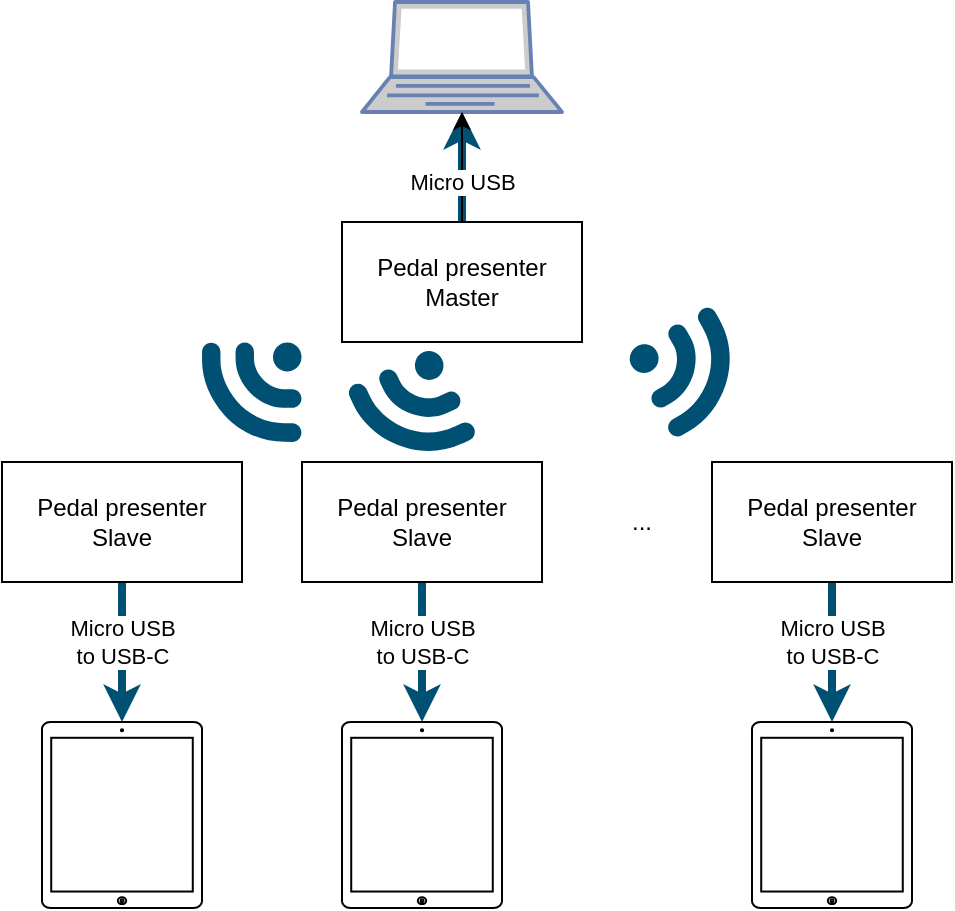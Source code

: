 <mxfile version="14.4.3" type="device" pages="2"><diagram id="yRScyAgabV8ZbpoYpI3e" name="Page-1"><mxGraphModel dx="462" dy="816" grid="1" gridSize="10" guides="1" tooltips="1" connect="1" arrows="1" fold="1" page="1" pageScale="1" pageWidth="850" pageHeight="1100" math="0" shadow="0"><root><mxCell id="0"/><mxCell id="1" parent="0"/><mxCell id="dVURzIX2-C-dIhoMNB5U-1" value="" style="fontColor=#0066CC;verticalAlign=top;verticalLabelPosition=bottom;labelPosition=center;align=center;html=1;outlineConnect=0;fillColor=#CCCCCC;strokeColor=#6881B3;gradientColor=none;gradientDirection=north;strokeWidth=2;shape=mxgraph.networks.laptop;" parent="1" vertex="1"><mxGeometry x="190" y="150" width="100" height="55" as="geometry"/></mxCell><mxCell id="dVURzIX2-C-dIhoMNB5U-7" value="" style="edgeStyle=orthogonalEdgeStyle;rounded=0;orthogonalLoop=1;jettySize=auto;html=1;strokeWidth=4;strokeColor=#005073;" parent="1" source="dVURzIX2-C-dIhoMNB5U-2" target="dVURzIX2-C-dIhoMNB5U-1" edge="1"><mxGeometry relative="1" as="geometry"/></mxCell><mxCell id="dVURzIX2-C-dIhoMNB5U-2" value="Pedal presenter&lt;br&gt;Master" style="rounded=0;whiteSpace=wrap;html=1;" parent="1" vertex="1"><mxGeometry x="180" y="260" width="120" height="60" as="geometry"/></mxCell><mxCell id="dVURzIX2-C-dIhoMNB5U-11" value="Micro USB &lt;br&gt;to USB-C" style="edgeStyle=orthogonalEdgeStyle;rounded=0;orthogonalLoop=1;jettySize=auto;html=1;labelBackgroundColor=#ffffff;strokeColor=#005073;strokeWidth=4;" parent="1" source="dVURzIX2-C-dIhoMNB5U-4" target="dVURzIX2-C-dIhoMNB5U-10" edge="1"><mxGeometry x="-0.143" relative="1" as="geometry"><mxPoint as="offset"/></mxGeometry></mxCell><mxCell id="dVURzIX2-C-dIhoMNB5U-4" value="Pedal presenter&lt;br&gt;Slave" style="rounded=0;whiteSpace=wrap;html=1;" parent="1" vertex="1"><mxGeometry x="10" y="380" width="120" height="60" as="geometry"/></mxCell><mxCell id="dVURzIX2-C-dIhoMNB5U-5" value="" style="points=[[0.005,0.09,0],[0.08,0,0],[0.76,0.25,0],[1,0.92,0],[0.91,0.995,0],[0.57,0.995,0],[0.045,0.955,0],[0.005,0.43,0]];verticalLabelPosition=bottom;html=1;verticalAlign=top;aspect=fixed;align=center;pointerEvents=1;shape=mxgraph.cisco19.3g_4g_indicator;fillColor=#005073;strokeColor=none;direction=west;" parent="1" vertex="1"><mxGeometry x="110" y="320" width="50" height="50" as="geometry"/></mxCell><mxCell id="dVURzIX2-C-dIhoMNB5U-3" value="Micro USB" style="edgeStyle=orthogonalEdgeStyle;rounded=0;orthogonalLoop=1;jettySize=auto;html=1;entryX=0.5;entryY=1;entryDx=0;entryDy=0;entryPerimeter=0;labelBackgroundColor=#ffffff;" parent="1" source="dVURzIX2-C-dIhoMNB5U-2" target="dVURzIX2-C-dIhoMNB5U-1" edge="1"><mxGeometry x="-0.273" relative="1" as="geometry"><mxPoint as="offset"/></mxGeometry></mxCell><mxCell id="dVURzIX2-C-dIhoMNB5U-8" value="" style="points=[[0.005,0.09,0],[0.08,0,0],[0.76,0.25,0],[1,0.92,0],[0.91,0.995,0],[0.57,0.995,0],[0.045,0.955,0],[0.005,0.43,0]];verticalLabelPosition=bottom;html=1;verticalAlign=top;aspect=fixed;align=center;pointerEvents=1;shape=mxgraph.cisco19.3g_4g_indicator;fillColor=#005073;strokeColor=none;direction=west;rotation=-25;" parent="1" vertex="1"><mxGeometry x="190" y="330" width="50" height="50" as="geometry"/></mxCell><mxCell id="dVURzIX2-C-dIhoMNB5U-10" value="" style="html=1;verticalLabelPosition=bottom;labelBackgroundColor=#ffffff;verticalAlign=top;shadow=0;dashed=0;strokeWidth=1;shape=mxgraph.ios7.misc.ipad13inch;" parent="1" vertex="1"><mxGeometry x="30" y="510" width="80" height="93" as="geometry"/></mxCell><mxCell id="dVURzIX2-C-dIhoMNB5U-12" value="Micro USB &lt;br&gt;to USB-C" style="edgeStyle=orthogonalEdgeStyle;rounded=0;orthogonalLoop=1;jettySize=auto;html=1;labelBackgroundColor=#ffffff;strokeColor=#005073;strokeWidth=4;" parent="1" source="dVURzIX2-C-dIhoMNB5U-13" target="dVURzIX2-C-dIhoMNB5U-14" edge="1"><mxGeometry x="-0.143" relative="1" as="geometry"><mxPoint as="offset"/></mxGeometry></mxCell><mxCell id="dVURzIX2-C-dIhoMNB5U-13" value="Pedal presenter&lt;br&gt;Slave" style="rounded=0;whiteSpace=wrap;html=1;" parent="1" vertex="1"><mxGeometry x="160" y="380" width="120" height="60" as="geometry"/></mxCell><mxCell id="dVURzIX2-C-dIhoMNB5U-14" value="" style="html=1;verticalLabelPosition=bottom;labelBackgroundColor=#ffffff;verticalAlign=top;shadow=0;dashed=0;strokeWidth=1;shape=mxgraph.ios7.misc.ipad13inch;" parent="1" vertex="1"><mxGeometry x="180" y="510" width="80" height="93" as="geometry"/></mxCell><mxCell id="dVURzIX2-C-dIhoMNB5U-15" value="Micro USB &lt;br&gt;to USB-C" style="edgeStyle=orthogonalEdgeStyle;rounded=0;orthogonalLoop=1;jettySize=auto;html=1;labelBackgroundColor=#ffffff;strokeColor=#005073;strokeWidth=4;" parent="1" source="dVURzIX2-C-dIhoMNB5U-16" target="dVURzIX2-C-dIhoMNB5U-17" edge="1"><mxGeometry x="-0.143" relative="1" as="geometry"><mxPoint as="offset"/></mxGeometry></mxCell><mxCell id="dVURzIX2-C-dIhoMNB5U-16" value="Pedal presenter&lt;br&gt;Slave" style="rounded=0;whiteSpace=wrap;html=1;" parent="1" vertex="1"><mxGeometry x="365" y="380" width="120" height="60" as="geometry"/></mxCell><mxCell id="dVURzIX2-C-dIhoMNB5U-17" value="" style="html=1;verticalLabelPosition=bottom;labelBackgroundColor=#ffffff;verticalAlign=top;shadow=0;dashed=0;strokeWidth=1;shape=mxgraph.ios7.misc.ipad13inch;" parent="1" vertex="1"><mxGeometry x="385" y="510" width="80" height="93" as="geometry"/></mxCell><mxCell id="dVURzIX2-C-dIhoMNB5U-18" value="..." style="text;html=1;strokeColor=none;fillColor=none;align=center;verticalAlign=middle;whiteSpace=wrap;rounded=0;" parent="1" vertex="1"><mxGeometry x="310" y="400" width="40" height="20" as="geometry"/></mxCell><mxCell id="dVURzIX2-C-dIhoMNB5U-19" value="" style="points=[[0.005,0.09,0],[0.08,0,0],[0.76,0.25,0],[1,0.92,0],[0.91,0.995,0],[0.57,0.995,0],[0.045,0.955,0],[0.005,0.43,0]];verticalLabelPosition=bottom;html=1;verticalAlign=top;aspect=fixed;align=center;pointerEvents=1;shape=mxgraph.cisco19.3g_4g_indicator;fillColor=#005073;strokeColor=none;direction=west;rotation=-119.7;" parent="1" vertex="1"><mxGeometry x="330" y="310" width="50" height="50" as="geometry"/></mxCell></root></mxGraphModel></diagram><diagram id="7YhIdCz69TnFm2Z-V-Bi" name="layout"><mxGraphModel dx="1394" dy="960" grid="1" gridSize="10" guides="1" tooltips="1" connect="1" arrows="1" fold="1" page="1" pageScale="1" pageWidth="850" pageHeight="1100" math="0" shadow="0"><root><mxCell id="WAW76k6Pf8EGyAbYZUz_-0"/><mxCell id="WAW76k6Pf8EGyAbYZUz_-1" parent="WAW76k6Pf8EGyAbYZUz_-0"/><mxCell id="WAW76k6Pf8EGyAbYZUz_-2" value="" style="rounded=0;whiteSpace=wrap;html=1;rotation=-90;fontSize=18;fontStyle=1" vertex="1" parent="WAW76k6Pf8EGyAbYZUz_-1"><mxGeometry x="142.25" y="274.25" width="358.5" height="123" as="geometry"/></mxCell><mxCell id="WAW76k6Pf8EGyAbYZUz_-3" value="GND" style="rounded=0;whiteSpace=wrap;html=1;fillColor=#000000;fontColor=#FFFFFF;" vertex="1" parent="WAW76k6Pf8EGyAbYZUz_-1"><mxGeometry x="10" y="160" width="50" height="30" as="geometry"/></mxCell><mxCell id="WAW76k6Pf8EGyAbYZUz_-4" value="VCC" style="rounded=0;whiteSpace=wrap;html=1;fillColor=#FF0000;" vertex="1" parent="WAW76k6Pf8EGyAbYZUz_-1"><mxGeometry x="10" y="190" width="50" height="30" as="geometry"/></mxCell><mxCell id="WAW76k6Pf8EGyAbYZUz_-5" value="SDA" style="rounded=0;whiteSpace=wrap;html=1;" vertex="1" parent="WAW76k6Pf8EGyAbYZUz_-1"><mxGeometry x="10" y="220" width="50" height="30" as="geometry"/></mxCell><mxCell id="WAW76k6Pf8EGyAbYZUz_-6" value="SCL" style="rounded=0;whiteSpace=wrap;html=1;" vertex="1" parent="WAW76k6Pf8EGyAbYZUz_-1"><mxGeometry x="10" y="250" width="50" height="30" as="geometry"/></mxCell><mxCell id="WAW76k6Pf8EGyAbYZUz_-7" value="GND" style="rounded=0;whiteSpace=wrap;html=1;fillColor=#000000;fontColor=#FFFFFF;" vertex="1" parent="WAW76k6Pf8EGyAbYZUz_-1"><mxGeometry x="10" y="330" width="50" height="30" as="geometry"/></mxCell><mxCell id="WAW76k6Pf8EGyAbYZUz_-8" value="VCC" style="rounded=0;whiteSpace=wrap;html=1;fillColor=#FF0000;" vertex="1" parent="WAW76k6Pf8EGyAbYZUz_-1"><mxGeometry x="10" y="360" width="50" height="30" as="geometry"/></mxCell><mxCell id="WAW76k6Pf8EGyAbYZUz_-9" style="edgeStyle=orthogonalEdgeStyle;rounded=0;orthogonalLoop=1;jettySize=auto;html=1;entryX=0;entryY=0.5;entryDx=0;entryDy=0;fontColor=#FFFFFF;endArrow=none;endFill=0;" edge="1" parent="WAW76k6Pf8EGyAbYZUz_-1" source="WAW76k6Pf8EGyAbYZUz_-10" target="WAW76k6Pf8EGyAbYZUz_-41"><mxGeometry relative="1" as="geometry"><Array as="points"><mxPoint x="83" y="405"/><mxPoint x="83" y="350"/></Array></mxGeometry></mxCell><mxCell id="WAW76k6Pf8EGyAbYZUz_-10" value="SW" style="rounded=0;whiteSpace=wrap;html=1;" vertex="1" parent="WAW76k6Pf8EGyAbYZUz_-1"><mxGeometry x="10" y="390" width="50" height="30" as="geometry"/></mxCell><mxCell id="WAW76k6Pf8EGyAbYZUz_-11" style="edgeStyle=orthogonalEdgeStyle;rounded=0;orthogonalLoop=1;jettySize=auto;html=1;exitX=1;exitY=0.5;exitDx=0;exitDy=0;entryX=0;entryY=0.5;entryDx=0;entryDy=0;fontColor=#FFFFFF;endArrow=none;endFill=0;" edge="1" parent="WAW76k6Pf8EGyAbYZUz_-1" source="WAW76k6Pf8EGyAbYZUz_-12" target="WAW76k6Pf8EGyAbYZUz_-42"><mxGeometry relative="1" as="geometry"><Array as="points"><mxPoint x="103" y="435"/><mxPoint x="103" y="380"/></Array></mxGeometry></mxCell><mxCell id="WAW76k6Pf8EGyAbYZUz_-12" value="CH_A" style="rounded=0;whiteSpace=wrap;html=1;" vertex="1" parent="WAW76k6Pf8EGyAbYZUz_-1"><mxGeometry x="10" y="420" width="50" height="30" as="geometry"/></mxCell><mxCell id="WAW76k6Pf8EGyAbYZUz_-13" value="FEATURE&lt;br style=&quot;font-size: 18px;&quot;&gt;ENCODER" style="rounded=0;whiteSpace=wrap;html=1;rotation=-90;fontSize=18;fontStyle=1" vertex="1" parent="WAW76k6Pf8EGyAbYZUz_-1"><mxGeometry x="-100" y="370" width="150" height="70" as="geometry"/></mxCell><mxCell id="WAW76k6Pf8EGyAbYZUz_-14" style="edgeStyle=orthogonalEdgeStyle;rounded=0;orthogonalLoop=1;jettySize=auto;html=1;entryX=0;entryY=0.5;entryDx=0;entryDy=0;fontColor=#FFFFFF;endArrow=none;endFill=0;" edge="1" parent="WAW76k6Pf8EGyAbYZUz_-1" source="WAW76k6Pf8EGyAbYZUz_-15" target="WAW76k6Pf8EGyAbYZUz_-43"><mxGeometry relative="1" as="geometry"><Array as="points"><mxPoint x="121" y="465"/><mxPoint x="121" y="410"/></Array></mxGeometry></mxCell><mxCell id="WAW76k6Pf8EGyAbYZUz_-15" value="CH_B" style="rounded=0;whiteSpace=wrap;html=1;" vertex="1" parent="WAW76k6Pf8EGyAbYZUz_-1"><mxGeometry x="10" y="450" width="50" height="30" as="geometry"/></mxCell><mxCell id="WAW76k6Pf8EGyAbYZUz_-16" value="LCD" style="rounded=0;whiteSpace=wrap;html=1;rotation=-90;fontSize=18;fontStyle=1" vertex="1" parent="WAW76k6Pf8EGyAbYZUz_-1"><mxGeometry x="-85" y="185" width="120" height="70" as="geometry"/></mxCell><mxCell id="WAW76k6Pf8EGyAbYZUz_-17" value="GND" style="rounded=0;whiteSpace=wrap;html=1;fillColor=#000000;fontColor=#FFFFFF;" vertex="1" parent="WAW76k6Pf8EGyAbYZUz_-1"><mxGeometry x="10" y="520" width="50" height="30" as="geometry"/></mxCell><mxCell id="WAW76k6Pf8EGyAbYZUz_-18" value="VCC" style="rounded=0;whiteSpace=wrap;html=1;fillColor=#FF0000;" vertex="1" parent="WAW76k6Pf8EGyAbYZUz_-1"><mxGeometry x="10" y="550" width="50" height="30" as="geometry"/></mxCell><mxCell id="WAW76k6Pf8EGyAbYZUz_-19" value="SW" style="rounded=0;whiteSpace=wrap;html=1;" vertex="1" parent="WAW76k6Pf8EGyAbYZUz_-1"><mxGeometry x="10" y="580" width="50" height="30" as="geometry"/></mxCell><mxCell id="WAW76k6Pf8EGyAbYZUz_-20" value="CH_A" style="rounded=0;whiteSpace=wrap;html=1;" vertex="1" parent="WAW76k6Pf8EGyAbYZUz_-1"><mxGeometry x="10" y="610" width="50" height="30" as="geometry"/></mxCell><mxCell id="WAW76k6Pf8EGyAbYZUz_-21" value="KEYS&lt;br style=&quot;font-size: 18px;&quot;&gt;ENCODER" style="rounded=0;whiteSpace=wrap;html=1;rotation=-90;fontSize=18;fontStyle=1" vertex="1" parent="WAW76k6Pf8EGyAbYZUz_-1"><mxGeometry x="-100" y="560" width="150" height="70" as="geometry"/></mxCell><mxCell id="WAW76k6Pf8EGyAbYZUz_-22" style="edgeStyle=orthogonalEdgeStyle;rounded=0;orthogonalLoop=1;jettySize=auto;html=1;entryX=0;entryY=0.5;entryDx=0;entryDy=0;fontColor=#FFFFFF;exitX=1;exitY=0.5;exitDx=0;exitDy=0;endArrow=none;endFill=0;" edge="1" parent="WAW76k6Pf8EGyAbYZUz_-1" source="WAW76k6Pf8EGyAbYZUz_-19" target="WAW76k6Pf8EGyAbYZUz_-46"><mxGeometry relative="1" as="geometry"><Array as="points"><mxPoint x="155" y="595"/><mxPoint x="155" y="470"/></Array></mxGeometry></mxCell><mxCell id="WAW76k6Pf8EGyAbYZUz_-23" style="edgeStyle=orthogonalEdgeStyle;rounded=0;orthogonalLoop=1;jettySize=auto;html=1;entryX=0;entryY=0.5;entryDx=0;entryDy=0;fontColor=#FFFFFF;endArrow=none;endFill=0;" edge="1" parent="WAW76k6Pf8EGyAbYZUz_-1" source="WAW76k6Pf8EGyAbYZUz_-24" target="WAW76k6Pf8EGyAbYZUz_-47"><mxGeometry relative="1" as="geometry"><Array as="points"><mxPoint x="179" y="655"/><mxPoint x="179" y="500"/></Array></mxGeometry></mxCell><mxCell id="WAW76k6Pf8EGyAbYZUz_-24" value="CH_B" style="rounded=0;whiteSpace=wrap;html=1;" vertex="1" parent="WAW76k6Pf8EGyAbYZUz_-1"><mxGeometry x="10" y="640" width="50" height="30" as="geometry"/></mxCell><mxCell id="WAW76k6Pf8EGyAbYZUz_-25" value="SIG1" style="rounded=0;whiteSpace=wrap;html=1;" vertex="1" parent="WAW76k6Pf8EGyAbYZUz_-1"><mxGeometry x="610" y="195" width="50" height="30" as="geometry"/></mxCell><mxCell id="WAW76k6Pf8EGyAbYZUz_-27" value="SIG2" style="rounded=0;whiteSpace=wrap;html=1;" vertex="1" parent="WAW76k6Pf8EGyAbYZUz_-1"><mxGeometry x="610" y="225" width="50" height="30" as="geometry"/></mxCell><mxCell id="WAW76k6Pf8EGyAbYZUz_-28" value="LEFT&lt;br style=&quot;font-size: 18px;&quot;&gt;PEDAL" style="rounded=0;whiteSpace=wrap;html=1;rotation=-90;fontSize=18;fontStyle=1" vertex="1" parent="WAW76k6Pf8EGyAbYZUz_-1"><mxGeometry x="665" y="190" width="60" height="70" as="geometry"/></mxCell><mxCell id="WAW76k6Pf8EGyAbYZUz_-29" value="SIG1" style="rounded=0;whiteSpace=wrap;html=1;" vertex="1" parent="WAW76k6Pf8EGyAbYZUz_-1"><mxGeometry x="610" y="265" width="50" height="30" as="geometry"/></mxCell><mxCell id="WAW76k6Pf8EGyAbYZUz_-30" style="edgeStyle=orthogonalEdgeStyle;rounded=0;orthogonalLoop=1;jettySize=auto;html=1;entryX=1;entryY=0.5;entryDx=0;entryDy=0;endArrow=none;endFill=0;fontColor=#FFFFFF;" edge="1" parent="WAW76k6Pf8EGyAbYZUz_-1" source="WAW76k6Pf8EGyAbYZUz_-31" target="WAW76k6Pf8EGyAbYZUz_-53"><mxGeometry relative="1" as="geometry"/></mxCell><mxCell id="WAW76k6Pf8EGyAbYZUz_-31" value="SIG2" style="rounded=0;whiteSpace=wrap;html=1;" vertex="1" parent="WAW76k6Pf8EGyAbYZUz_-1"><mxGeometry x="610" y="295" width="50" height="30" as="geometry"/></mxCell><mxCell id="WAW76k6Pf8EGyAbYZUz_-32" value="RIGHT&lt;br style=&quot;font-size: 18px;&quot;&gt;PEDAL" style="rounded=0;whiteSpace=wrap;html=1;rotation=-90;fontSize=18;fontStyle=1" vertex="1" parent="WAW76k6Pf8EGyAbYZUz_-1"><mxGeometry x="665" y="260" width="60" height="70" as="geometry"/></mxCell><mxCell id="WAW76k6Pf8EGyAbYZUz_-33" value="1" style="rounded=0;whiteSpace=wrap;html=1;" vertex="1" parent="WAW76k6Pf8EGyAbYZUz_-1"><mxGeometry x="210" y="155" width="50" height="30" as="geometry"/></mxCell><mxCell id="WAW76k6Pf8EGyAbYZUz_-34" value="0" style="rounded=0;whiteSpace=wrap;html=1;" vertex="1" parent="WAW76k6Pf8EGyAbYZUz_-1"><mxGeometry x="210" y="185" width="50" height="30" as="geometry"/></mxCell><mxCell id="WAW76k6Pf8EGyAbYZUz_-35" value="GND" style="rounded=0;whiteSpace=wrap;html=1;fillColor=#000000;fontColor=#FFFFFF;" vertex="1" parent="WAW76k6Pf8EGyAbYZUz_-1"><mxGeometry x="210" y="215" width="50" height="30" as="geometry"/></mxCell><mxCell id="WAW76k6Pf8EGyAbYZUz_-36" value="GND" style="rounded=0;whiteSpace=wrap;html=1;fillColor=#000000;fontColor=#FFFFFF;" vertex="1" parent="WAW76k6Pf8EGyAbYZUz_-1"><mxGeometry x="210" y="245" width="50" height="30" as="geometry"/></mxCell><mxCell id="WAW76k6Pf8EGyAbYZUz_-37" style="edgeStyle=orthogonalEdgeStyle;rounded=0;orthogonalLoop=1;jettySize=auto;html=1;entryX=1;entryY=0.5;entryDx=0;entryDy=0;endArrow=none;endFill=0;" edge="1" parent="WAW76k6Pf8EGyAbYZUz_-1" source="WAW76k6Pf8EGyAbYZUz_-38" target="WAW76k6Pf8EGyAbYZUz_-5"><mxGeometry relative="1" as="geometry"><Array as="points"><mxPoint x="157" y="290"/><mxPoint x="157" y="235"/></Array></mxGeometry></mxCell><mxCell id="WAW76k6Pf8EGyAbYZUz_-38" value="2" style="rounded=0;whiteSpace=wrap;html=1;" vertex="1" parent="WAW76k6Pf8EGyAbYZUz_-1"><mxGeometry x="210" y="275" width="50" height="30" as="geometry"/></mxCell><mxCell id="WAW76k6Pf8EGyAbYZUz_-39" style="edgeStyle=orthogonalEdgeStyle;rounded=0;orthogonalLoop=1;jettySize=auto;html=1;exitX=0;exitY=0.5;exitDx=0;exitDy=0;entryX=1;entryY=0.5;entryDx=0;entryDy=0;endArrow=none;endFill=0;" edge="1" parent="WAW76k6Pf8EGyAbYZUz_-1" source="WAW76k6Pf8EGyAbYZUz_-40" target="WAW76k6Pf8EGyAbYZUz_-6"><mxGeometry relative="1" as="geometry"/></mxCell><mxCell id="WAW76k6Pf8EGyAbYZUz_-40" value="3" style="rounded=0;whiteSpace=wrap;html=1;" vertex="1" parent="WAW76k6Pf8EGyAbYZUz_-1"><mxGeometry x="210" y="305" width="50" height="30" as="geometry"/></mxCell><mxCell id="WAW76k6Pf8EGyAbYZUz_-41" value="4" style="rounded=0;whiteSpace=wrap;html=1;" vertex="1" parent="WAW76k6Pf8EGyAbYZUz_-1"><mxGeometry x="210" y="335" width="50" height="30" as="geometry"/></mxCell><mxCell id="WAW76k6Pf8EGyAbYZUz_-42" value="5" style="rounded=0;whiteSpace=wrap;html=1;" vertex="1" parent="WAW76k6Pf8EGyAbYZUz_-1"><mxGeometry x="210" y="365" width="50" height="30" as="geometry"/></mxCell><mxCell id="WAW76k6Pf8EGyAbYZUz_-43" value="6" style="rounded=0;whiteSpace=wrap;html=1;" vertex="1" parent="WAW76k6Pf8EGyAbYZUz_-1"><mxGeometry x="210" y="395" width="50" height="30" as="geometry"/></mxCell><mxCell id="WAW76k6Pf8EGyAbYZUz_-44" style="edgeStyle=orthogonalEdgeStyle;rounded=0;orthogonalLoop=1;jettySize=auto;html=1;entryX=1;entryY=0.5;entryDx=0;entryDy=0;fontColor=#FFFFFF;endArrow=none;endFill=0;" edge="1" parent="WAW76k6Pf8EGyAbYZUz_-1" source="WAW76k6Pf8EGyAbYZUz_-45" target="WAW76k6Pf8EGyAbYZUz_-20"><mxGeometry relative="1" as="geometry"/></mxCell><mxCell id="WAW76k6Pf8EGyAbYZUz_-45" value="7" style="rounded=0;whiteSpace=wrap;html=1;" vertex="1" parent="WAW76k6Pf8EGyAbYZUz_-1"><mxGeometry x="210" y="425" width="50" height="30" as="geometry"/></mxCell><mxCell id="WAW76k6Pf8EGyAbYZUz_-46" value="8" style="rounded=0;whiteSpace=wrap;html=1;" vertex="1" parent="WAW76k6Pf8EGyAbYZUz_-1"><mxGeometry x="210" y="455" width="50" height="30" as="geometry"/></mxCell><mxCell id="WAW76k6Pf8EGyAbYZUz_-47" value="9" style="rounded=0;whiteSpace=wrap;html=1;" vertex="1" parent="WAW76k6Pf8EGyAbYZUz_-1"><mxGeometry x="210" y="485" width="50" height="30" as="geometry"/></mxCell><mxCell id="WAW76k6Pf8EGyAbYZUz_-48" value="Raw" style="rounded=0;whiteSpace=wrap;html=1;" vertex="1" parent="WAW76k6Pf8EGyAbYZUz_-1"><mxGeometry x="380" y="155" width="50" height="30" as="geometry"/></mxCell><mxCell id="WAW76k6Pf8EGyAbYZUz_-49" value="GND" style="rounded=0;whiteSpace=wrap;html=1;fillColor=#000000;fontColor=#FFFFFF;" vertex="1" parent="WAW76k6Pf8EGyAbYZUz_-1"><mxGeometry x="380" y="185" width="50" height="30" as="geometry"/></mxCell><mxCell id="WAW76k6Pf8EGyAbYZUz_-50" value="RST" style="rounded=0;whiteSpace=wrap;html=1;" vertex="1" parent="WAW76k6Pf8EGyAbYZUz_-1"><mxGeometry x="380" y="215" width="50" height="30" as="geometry"/></mxCell><mxCell id="WAW76k6Pf8EGyAbYZUz_-51" value="VCC" style="rounded=0;whiteSpace=wrap;html=1;fillColor=#FF0000;" vertex="1" parent="WAW76k6Pf8EGyAbYZUz_-1"><mxGeometry x="380" y="245" width="50" height="30" as="geometry"/></mxCell><mxCell id="WAW76k6Pf8EGyAbYZUz_-52" value="A3" style="rounded=0;whiteSpace=wrap;html=1;" vertex="1" parent="WAW76k6Pf8EGyAbYZUz_-1"><mxGeometry x="380" y="275" width="50" height="30" as="geometry"/></mxCell><mxCell id="WAW76k6Pf8EGyAbYZUz_-53" value="A2" style="rounded=0;whiteSpace=wrap;html=1;" vertex="1" parent="WAW76k6Pf8EGyAbYZUz_-1"><mxGeometry x="380" y="305" width="50" height="30" as="geometry"/></mxCell><mxCell id="WAW76k6Pf8EGyAbYZUz_-54" value="A1" style="rounded=0;whiteSpace=wrap;html=1;" vertex="1" parent="WAW76k6Pf8EGyAbYZUz_-1"><mxGeometry x="380" y="335" width="50" height="30" as="geometry"/></mxCell><mxCell id="WAW76k6Pf8EGyAbYZUz_-55" value="A0" style="rounded=0;whiteSpace=wrap;html=1;" vertex="1" parent="WAW76k6Pf8EGyAbYZUz_-1"><mxGeometry x="380" y="365" width="50" height="30" as="geometry"/></mxCell><mxCell id="WAW76k6Pf8EGyAbYZUz_-56" style="edgeStyle=orthogonalEdgeStyle;rounded=0;orthogonalLoop=1;jettySize=auto;html=1;entryX=0;entryY=0.5;entryDx=0;entryDy=0;endArrow=none;endFill=0;fontColor=#FFFFFF;" edge="1" parent="WAW76k6Pf8EGyAbYZUz_-1" source="WAW76k6Pf8EGyAbYZUz_-57" target="WAW76k6Pf8EGyAbYZUz_-67"><mxGeometry relative="1" as="geometry"><Array as="points"><mxPoint x="528" y="410"/><mxPoint x="528" y="490"/></Array></mxGeometry></mxCell><mxCell id="WAW76k6Pf8EGyAbYZUz_-57" value="15" style="rounded=0;whiteSpace=wrap;html=1;" vertex="1" parent="WAW76k6Pf8EGyAbYZUz_-1"><mxGeometry x="380" y="395" width="50" height="30" as="geometry"/></mxCell><mxCell id="WAW76k6Pf8EGyAbYZUz_-58" style="edgeStyle=orthogonalEdgeStyle;rounded=0;orthogonalLoop=1;jettySize=auto;html=1;entryX=0;entryY=0.5;entryDx=0;entryDy=0;endArrow=none;endFill=0;fontColor=#FFFFFF;" edge="1" parent="WAW76k6Pf8EGyAbYZUz_-1" source="WAW76k6Pf8EGyAbYZUz_-59" target="WAW76k6Pf8EGyAbYZUz_-70"><mxGeometry relative="1" as="geometry"><Array as="points"><mxPoint x="468" y="440"/></Array></mxGeometry></mxCell><mxCell id="WAW76k6Pf8EGyAbYZUz_-59" value="14" style="rounded=0;whiteSpace=wrap;html=1;" vertex="1" parent="WAW76k6Pf8EGyAbYZUz_-1"><mxGeometry x="380" y="425" width="50" height="30" as="geometry"/></mxCell><mxCell id="WAW76k6Pf8EGyAbYZUz_-60" style="edgeStyle=orthogonalEdgeStyle;rounded=0;orthogonalLoop=1;jettySize=auto;html=1;exitX=1;exitY=0.75;exitDx=0;exitDy=0;entryX=0;entryY=0.5;entryDx=0;entryDy=0;endArrow=none;endFill=0;fontColor=#FFFFFF;" edge="1" parent="WAW76k6Pf8EGyAbYZUz_-1"><mxGeometry relative="1" as="geometry"><Array as="points"><mxPoint x="497" y="479"/></Array><mxPoint x="429" y="479.01" as="sourcePoint"/><mxPoint x="497" y="622.51" as="targetPoint"/></mxGeometry></mxCell><mxCell id="WAW76k6Pf8EGyAbYZUz_-61" value="16" style="rounded=0;whiteSpace=wrap;html=1;" vertex="1" parent="WAW76k6Pf8EGyAbYZUz_-1"><mxGeometry x="380" y="455" width="50" height="30" as="geometry"/></mxCell><mxCell id="WAW76k6Pf8EGyAbYZUz_-62" value="10" style="rounded=0;whiteSpace=wrap;html=1;" vertex="1" parent="WAW76k6Pf8EGyAbYZUz_-1"><mxGeometry x="380" y="485" width="50" height="30" as="geometry"/></mxCell><mxCell id="WAW76k6Pf8EGyAbYZUz_-63" style="edgeStyle=orthogonalEdgeStyle;rounded=0;orthogonalLoop=1;jettySize=auto;html=1;entryX=1;entryY=0.5;entryDx=0;entryDy=0;endArrow=none;endFill=0;fontColor=#FFFFFF;exitX=0;exitY=0.5;exitDx=0;exitDy=0;" edge="1" parent="WAW76k6Pf8EGyAbYZUz_-1"><mxGeometry relative="1" as="geometry"><Array as="points"><mxPoint x="557" y="380"/></Array><mxPoint x="557" y="621" as="sourcePoint"/><mxPoint x="429" y="380" as="targetPoint"/></mxGeometry></mxCell><mxCell id="WAW76k6Pf8EGyAbYZUz_-64" style="edgeStyle=orthogonalEdgeStyle;rounded=0;orthogonalLoop=1;jettySize=auto;html=1;entryX=1;entryY=0.5;entryDx=0;entryDy=0;endArrow=none;endFill=0;fontColor=#FFFFFF;" edge="1" parent="WAW76k6Pf8EGyAbYZUz_-1" source="WAW76k6Pf8EGyAbYZUz_-65" target="WAW76k6Pf8EGyAbYZUz_-54"><mxGeometry relative="1" as="geometry"><Array as="points"><mxPoint x="585" y="430"/><mxPoint x="585" y="350"/></Array></mxGeometry></mxCell><mxCell id="WAW76k6Pf8EGyAbYZUz_-72" value="VCC" style="rounded=0;whiteSpace=wrap;html=1;fillColor=#FF0000;" vertex="1" parent="WAW76k6Pf8EGyAbYZUz_-1"><mxGeometry x="301.5" y="680" width="50" height="30" as="geometry"/></mxCell><mxCell id="WAW76k6Pf8EGyAbYZUz_-73" value="GND" style="rounded=0;whiteSpace=wrap;html=1;fillColor=#000000;fontColor=#FFFFFF;" vertex="1" parent="WAW76k6Pf8EGyAbYZUz_-1"><mxGeometry x="301.5" y="707" width="50" height="33" as="geometry"/></mxCell><mxCell id="WAW76k6Pf8EGyAbYZUz_-74" value="Micro&lt;br&gt;USB" style="rounded=0;whiteSpace=wrap;html=1;" vertex="1" parent="WAW76k6Pf8EGyAbYZUz_-1"><mxGeometry x="282" y="119" width="79" height="60" as="geometry"/></mxCell><mxCell id="WAW76k6Pf8EGyAbYZUz_-75" value="" style="rhombus;whiteSpace=wrap;html=1;" vertex="1" parent="WAW76k6Pf8EGyAbYZUz_-1"><mxGeometry x="271" y="284" width="101" height="98" as="geometry"/></mxCell><mxCell id="WAW76k6Pf8EGyAbYZUz_-76" value="&lt;span style=&quot;font-size: 18px ; font-weight: 700 ; background-color: rgb(255 , 255 , 255)&quot;&gt;ARDUINO&lt;/span&gt;&lt;br style=&quot;font-size: 18px ; font-weight: 700&quot;&gt;&lt;span style=&quot;font-size: 18px ; font-weight: 700 ; background-color: rgb(255 , 255 , 255)&quot;&gt;MICRO&lt;/span&gt;" style="text;html=1;strokeColor=none;fillColor=none;align=center;verticalAlign=middle;whiteSpace=wrap;rounded=0;rotation=-90;" vertex="1" parent="WAW76k6Pf8EGyAbYZUz_-1"><mxGeometry x="301.5" y="428" width="40" height="20" as="geometry"/></mxCell><mxCell id="WAW76k6Pf8EGyAbYZUz_-78" value="" style="group;direction=west;rotation=90;" vertex="1" connectable="0" parent="WAW76k6Pf8EGyAbYZUz_-1"><mxGeometry x="438" y="526" width="120.005" height="209.755" as="geometry"/></mxCell><mxCell id="WAW76k6Pf8EGyAbYZUz_-65" value="CE" style="rounded=0;whiteSpace=wrap;html=1;direction=west;rotation=90;" vertex="1" parent="WAW76k6Pf8EGyAbYZUz_-78"><mxGeometry x="125" y="55" width="50" height="30" as="geometry"/></mxCell><mxCell id="WAW76k6Pf8EGyAbYZUz_-66" value="CSN" style="rounded=0;whiteSpace=wrap;html=1;direction=west;rotation=90;" vertex="1" parent="WAW76k6Pf8EGyAbYZUz_-78"><mxGeometry x="95" y="55" width="50" height="30" as="geometry"/></mxCell><mxCell id="WAW76k6Pf8EGyAbYZUz_-67" value="SCK" style="rounded=0;whiteSpace=wrap;html=1;direction=west;rotation=90;" vertex="1" parent="WAW76k6Pf8EGyAbYZUz_-78"><mxGeometry x="65" y="55" width="50" height="30" as="geometry"/></mxCell><mxCell id="WAW76k6Pf8EGyAbYZUz_-68" value="WIRELESS" style="rounded=0;whiteSpace=wrap;html=1;rotation=0;fontSize=18;fontStyle=1;direction=west;" vertex="1" parent="WAW76k6Pf8EGyAbYZUz_-78"><mxGeometry x="-45" y="95" width="209.75" height="70" as="geometry"/></mxCell><mxCell id="WAW76k6Pf8EGyAbYZUz_-69" value="MOSI" style="rounded=0;whiteSpace=wrap;html=1;direction=west;rotation=90;" vertex="1" parent="WAW76k6Pf8EGyAbYZUz_-78"><mxGeometry x="35" y="55" width="50" height="30" as="geometry"/></mxCell><mxCell id="WAW76k6Pf8EGyAbYZUz_-70" value="MISO" style="rounded=0;whiteSpace=wrap;html=1;direction=west;rotation=90;" vertex="1" parent="WAW76k6Pf8EGyAbYZUz_-78"><mxGeometry x="5" y="55" width="50" height="30" as="geometry"/></mxCell><mxCell id="WAW76k6Pf8EGyAbYZUz_-71" value="IRQ" style="rounded=0;whiteSpace=wrap;html=1;direction=west;rotation=90;" vertex="1" parent="WAW76k6Pf8EGyAbYZUz_-78"><mxGeometry x="-25" y="55" width="50" height="30" as="geometry"/></mxCell></root></mxGraphModel></diagram></mxfile>